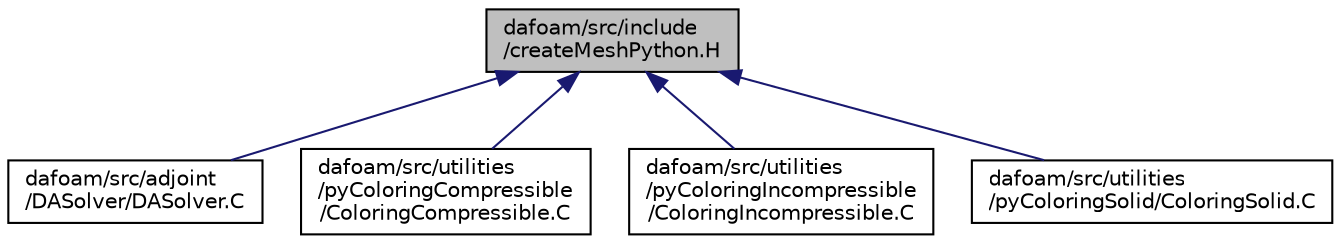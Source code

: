 digraph "dafoam/src/include/createMeshPython.H"
{
  bgcolor="transparent";
  edge [fontname="Helvetica",fontsize="10",labelfontname="Helvetica",labelfontsize="10"];
  node [fontname="Helvetica",fontsize="10",shape=record];
  Node1 [label="dafoam/src/include\l/createMeshPython.H",height=0.2,width=0.4,color="black", fillcolor="grey75", style="filled", fontcolor="black"];
  Node1 -> Node2 [dir="back",color="midnightblue",fontsize="10",style="solid",fontname="Helvetica"];
  Node2 [label="dafoam/src/adjoint\l/DASolver/DASolver.C",height=0.2,width=0.4,color="black",URL="$DASolver_8C.html"];
  Node1 -> Node3 [dir="back",color="midnightblue",fontsize="10",style="solid",fontname="Helvetica"];
  Node3 [label="dafoam/src/utilities\l/pyColoringCompressible\l/ColoringCompressible.C",height=0.2,width=0.4,color="black",URL="$ColoringCompressible_8C.html"];
  Node1 -> Node4 [dir="back",color="midnightblue",fontsize="10",style="solid",fontname="Helvetica"];
  Node4 [label="dafoam/src/utilities\l/pyColoringIncompressible\l/ColoringIncompressible.C",height=0.2,width=0.4,color="black",URL="$ColoringIncompressible_8C.html"];
  Node1 -> Node5 [dir="back",color="midnightblue",fontsize="10",style="solid",fontname="Helvetica"];
  Node5 [label="dafoam/src/utilities\l/pyColoringSolid/ColoringSolid.C",height=0.2,width=0.4,color="black",URL="$ColoringSolid_8C.html"];
}
